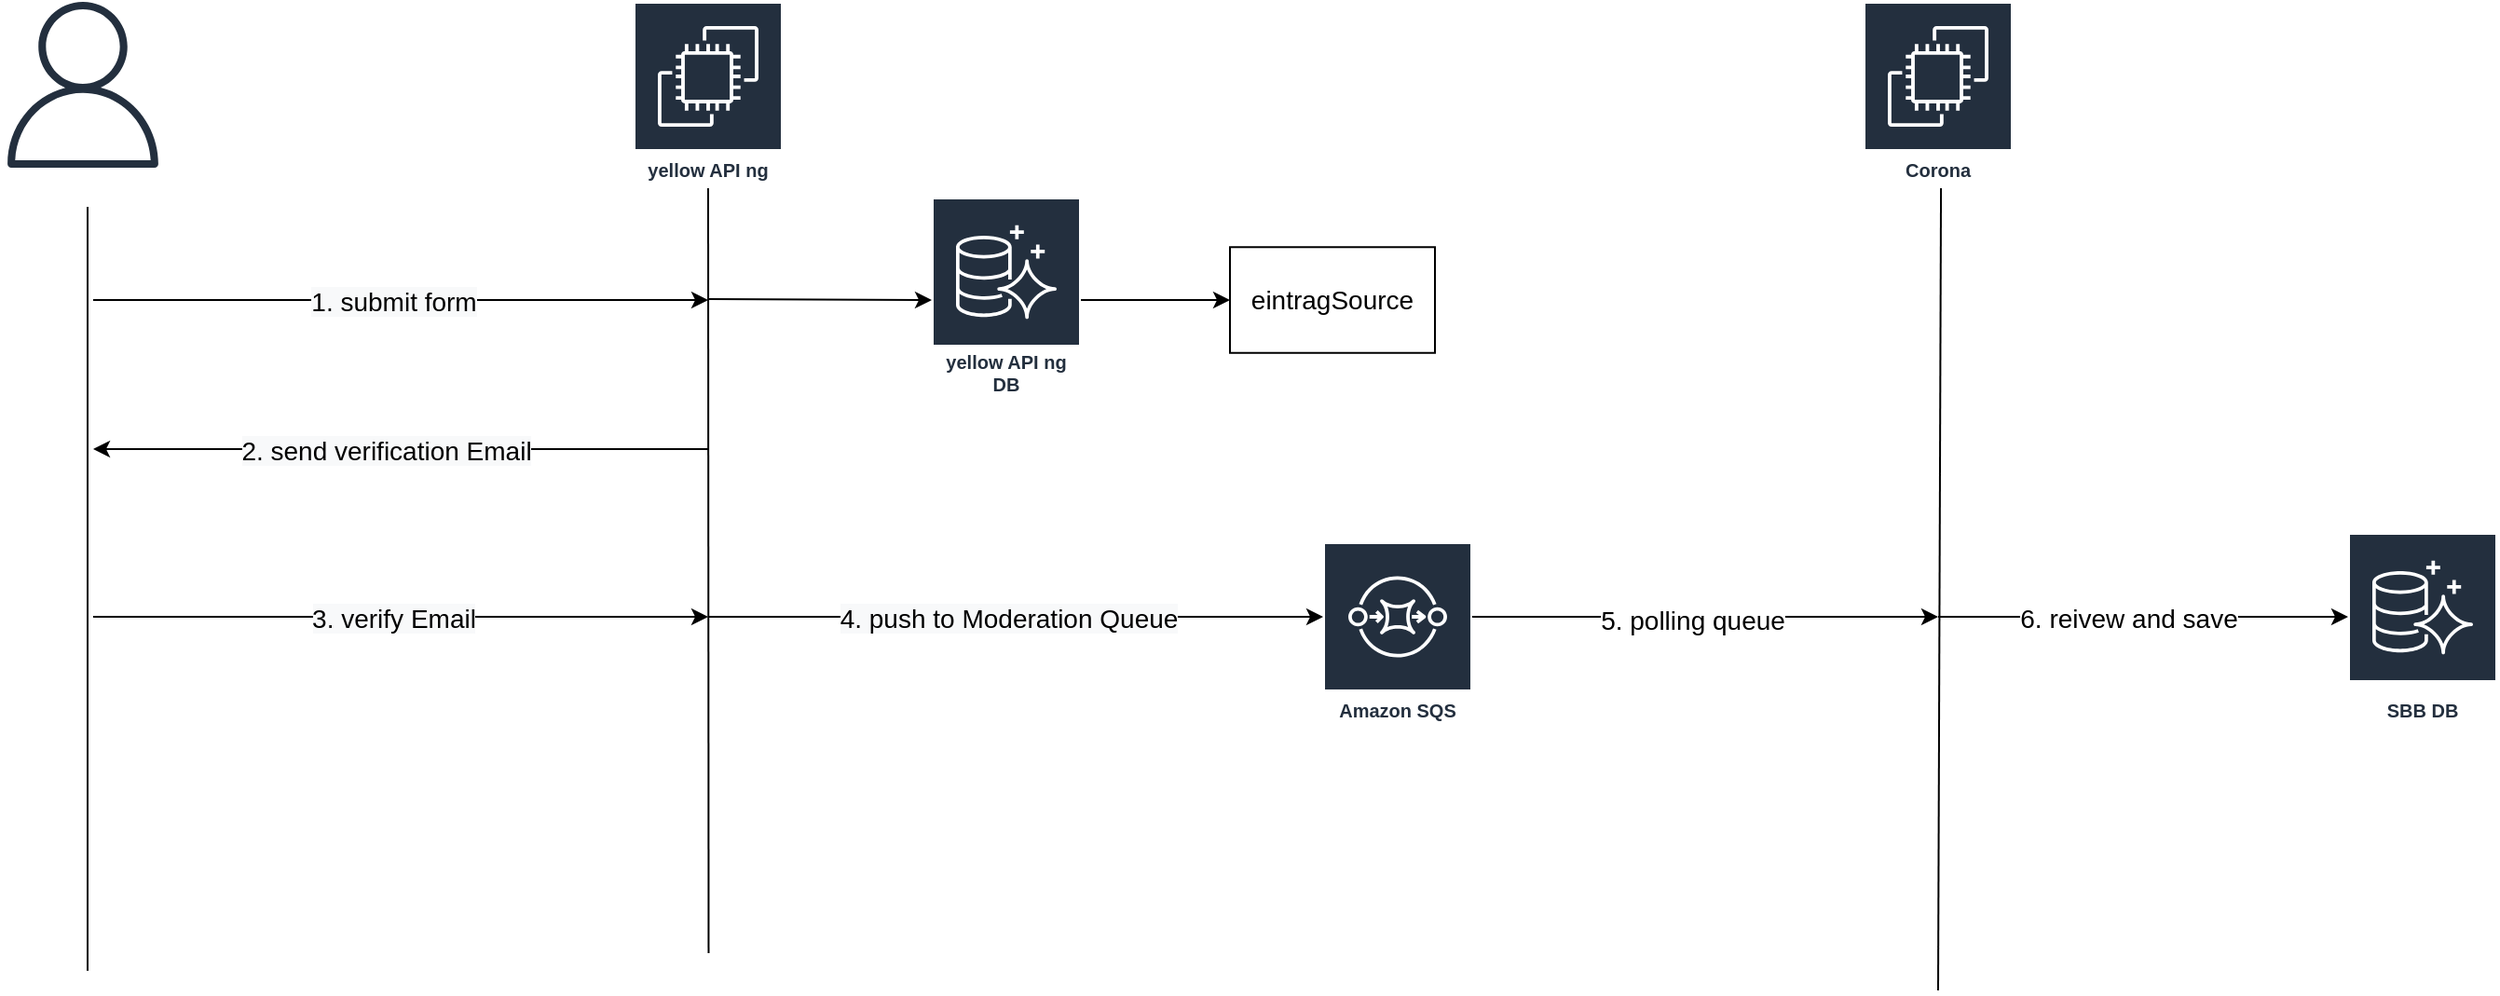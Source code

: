 <mxfile version="14.2.7" type="github" pages="3">
  <diagram id="yYB73NOs23XYgVoK8Tbj" name="create listing">
    <mxGraphModel dx="946" dy="553" grid="1" gridSize="10" guides="1" tooltips="1" connect="1" arrows="1" fold="1" page="1" pageScale="1" pageWidth="827" pageHeight="1169" math="0" shadow="0">
      <root>
        <mxCell id="0" />
        <mxCell id="1" parent="0" />
        <mxCell id="29iy6eKjMOHJ7e9zuqEV-38" value="eintragSource" style="rounded=0;whiteSpace=wrap;html=1;fontSize=14;" vertex="1" parent="1">
          <mxGeometry x="760" y="251.63" width="110" height="56.75" as="geometry" />
        </mxCell>
        <mxCell id="29iy6eKjMOHJ7e9zuqEV-58" value="Amazon SQS" style="outlineConnect=0;fontColor=#232F3E;gradientColor=none;strokeColor=#ffffff;fillColor=#232F3E;dashed=0;verticalLabelPosition=middle;verticalAlign=bottom;align=center;html=1;whiteSpace=wrap;fontSize=10;fontStyle=1;spacing=3;shape=mxgraph.aws4.productIcon;prIcon=mxgraph.aws4.sqs;" vertex="1" parent="1">
          <mxGeometry x="810" y="410" width="80" height="100" as="geometry" />
        </mxCell>
        <mxCell id="29iy6eKjMOHJ7e9zuqEV-68" value="" style="endArrow=none;html=1;fontSize=14;" edge="1" parent="1">
          <mxGeometry width="50" height="50" relative="1" as="geometry">
            <mxPoint x="147" y="640" as="sourcePoint" />
            <mxPoint x="147" y="230" as="targetPoint" />
          </mxGeometry>
        </mxCell>
        <mxCell id="29iy6eKjMOHJ7e9zuqEV-69" value="" style="endArrow=none;html=1;fontSize=14;" edge="1" parent="1">
          <mxGeometry width="50" height="50" relative="1" as="geometry">
            <mxPoint x="480.24" y="630.52" as="sourcePoint" />
            <mxPoint x="480" y="220" as="targetPoint" />
          </mxGeometry>
        </mxCell>
        <mxCell id="29iy6eKjMOHJ7e9zuqEV-70" value="" style="endArrow=classic;html=1;fontSize=14;" edge="1" parent="1">
          <mxGeometry width="50" height="50" relative="1" as="geometry">
            <mxPoint x="150" y="280" as="sourcePoint" />
            <mxPoint x="480" y="280" as="targetPoint" />
          </mxGeometry>
        </mxCell>
        <mxCell id="29iy6eKjMOHJ7e9zuqEV-71" value="&lt;span style=&quot;background-color: rgb(248 , 249 , 250)&quot;&gt;1. submit form&lt;/span&gt;" style="edgeLabel;html=1;align=center;verticalAlign=middle;resizable=0;points=[];fontSize=14;" vertex="1" connectable="0" parent="29iy6eKjMOHJ7e9zuqEV-70">
          <mxGeometry x="-0.025" y="-1" relative="1" as="geometry">
            <mxPoint as="offset" />
          </mxGeometry>
        </mxCell>
        <mxCell id="29iy6eKjMOHJ7e9zuqEV-72" value="" style="endArrow=classic;html=1;fontSize=14;" edge="1" parent="1">
          <mxGeometry width="50" height="50" relative="1" as="geometry">
            <mxPoint x="480" y="360" as="sourcePoint" />
            <mxPoint x="150" y="360" as="targetPoint" />
          </mxGeometry>
        </mxCell>
        <mxCell id="29iy6eKjMOHJ7e9zuqEV-73" value="&lt;span style=&quot;background-color: rgb(248 , 249 , 250)&quot;&gt;2. send verification Email&lt;/span&gt;" style="edgeLabel;html=1;align=center;verticalAlign=middle;resizable=0;points=[];fontSize=14;" vertex="1" connectable="0" parent="29iy6eKjMOHJ7e9zuqEV-72">
          <mxGeometry x="0.047" y="1" relative="1" as="geometry">
            <mxPoint as="offset" />
          </mxGeometry>
        </mxCell>
        <mxCell id="29iy6eKjMOHJ7e9zuqEV-75" value="" style="endArrow=classic;html=1;fontSize=14;" edge="1" parent="1">
          <mxGeometry width="50" height="50" relative="1" as="geometry">
            <mxPoint x="480" y="279.5" as="sourcePoint" />
            <mxPoint x="600" y="280" as="targetPoint" />
          </mxGeometry>
        </mxCell>
        <mxCell id="29iy6eKjMOHJ7e9zuqEV-77" value="" style="endArrow=classic;html=1;fontSize=14;" edge="1" parent="1">
          <mxGeometry width="50" height="50" relative="1" as="geometry">
            <mxPoint x="150" y="450" as="sourcePoint" />
            <mxPoint x="480" y="450" as="targetPoint" />
          </mxGeometry>
        </mxCell>
        <mxCell id="29iy6eKjMOHJ7e9zuqEV-78" value="&lt;span style=&quot;background-color: rgb(248 , 249 , 250)&quot;&gt;3. verify Email&lt;/span&gt;" style="edgeLabel;html=1;align=center;verticalAlign=middle;resizable=0;points=[];fontSize=14;" vertex="1" connectable="0" parent="29iy6eKjMOHJ7e9zuqEV-77">
          <mxGeometry x="-0.025" y="-1" relative="1" as="geometry">
            <mxPoint as="offset" />
          </mxGeometry>
        </mxCell>
        <mxCell id="29iy6eKjMOHJ7e9zuqEV-83" value="" style="endArrow=none;html=1;fontSize=14;" edge="1" parent="1">
          <mxGeometry width="50" height="50" relative="1" as="geometry">
            <mxPoint x="1140" y="650.52" as="sourcePoint" />
            <mxPoint x="1141.536" y="219.999" as="targetPoint" />
          </mxGeometry>
        </mxCell>
        <mxCell id="29iy6eKjMOHJ7e9zuqEV-84" value="" style="endArrow=classic;html=1;fontSize=14;" edge="1" parent="1">
          <mxGeometry width="50" height="50" relative="1" as="geometry">
            <mxPoint x="890" y="450" as="sourcePoint" />
            <mxPoint x="1140" y="450" as="targetPoint" />
            <Array as="points" />
          </mxGeometry>
        </mxCell>
        <mxCell id="29iy6eKjMOHJ7e9zuqEV-85" value="5. polling queue" style="edgeLabel;html=1;align=center;verticalAlign=middle;resizable=0;points=[];fontSize=14;" vertex="1" connectable="0" parent="29iy6eKjMOHJ7e9zuqEV-84">
          <mxGeometry x="-0.061" y="-2" relative="1" as="geometry">
            <mxPoint as="offset" />
          </mxGeometry>
        </mxCell>
        <mxCell id="29iy6eKjMOHJ7e9zuqEV-86" value="" style="endArrow=classic;html=1;fontSize=14;entryX=0;entryY=0.5;entryDx=0;entryDy=0;" edge="1" parent="1">
          <mxGeometry width="50" height="50" relative="1" as="geometry">
            <mxPoint x="1140" y="450" as="sourcePoint" />
            <mxPoint x="1360" y="450" as="targetPoint" />
          </mxGeometry>
        </mxCell>
        <mxCell id="29iy6eKjMOHJ7e9zuqEV-87" value="6. reivew and save" style="edgeLabel;html=1;align=center;verticalAlign=middle;resizable=0;points=[];fontSize=14;" vertex="1" connectable="0" parent="29iy6eKjMOHJ7e9zuqEV-86">
          <mxGeometry x="-0.073" y="-1" relative="1" as="geometry">
            <mxPoint as="offset" />
          </mxGeometry>
        </mxCell>
        <mxCell id="29iy6eKjMOHJ7e9zuqEV-89" value="yellow API ng" style="outlineConnect=0;fontColor=#232F3E;gradientColor=none;strokeColor=#ffffff;fillColor=#232F3E;dashed=0;verticalLabelPosition=middle;verticalAlign=bottom;align=center;html=1;whiteSpace=wrap;fontSize=10;fontStyle=1;spacing=3;shape=mxgraph.aws4.productIcon;prIcon=mxgraph.aws4.ec2;" vertex="1" parent="1">
          <mxGeometry x="440" y="120" width="80" height="100" as="geometry" />
        </mxCell>
        <mxCell id="29iy6eKjMOHJ7e9zuqEV-90" value="Corona" style="outlineConnect=0;fontColor=#232F3E;gradientColor=none;strokeColor=#ffffff;fillColor=#232F3E;dashed=0;verticalLabelPosition=middle;verticalAlign=bottom;align=center;html=1;whiteSpace=wrap;fontSize=10;fontStyle=1;spacing=3;shape=mxgraph.aws4.productIcon;prIcon=mxgraph.aws4.ec2;" vertex="1" parent="1">
          <mxGeometry x="1100" y="120" width="80" height="100" as="geometry" />
        </mxCell>
        <mxCell id="29iy6eKjMOHJ7e9zuqEV-95" style="edgeStyle=orthogonalEdgeStyle;rounded=0;orthogonalLoop=1;jettySize=auto;html=1;fontSize=14;" edge="1" parent="1" source="29iy6eKjMOHJ7e9zuqEV-91">
          <mxGeometry relative="1" as="geometry">
            <mxPoint x="760" y="280" as="targetPoint" />
          </mxGeometry>
        </mxCell>
        <mxCell id="29iy6eKjMOHJ7e9zuqEV-91" value="yellow API ng&lt;br&gt;DB" style="outlineConnect=0;fontColor=#232F3E;gradientColor=none;strokeColor=#ffffff;fillColor=#232F3E;dashed=0;verticalLabelPosition=middle;verticalAlign=bottom;align=center;html=1;whiteSpace=wrap;fontSize=10;fontStyle=1;spacing=3;shape=mxgraph.aws4.productIcon;prIcon=mxgraph.aws4.aurora;" vertex="1" parent="1">
          <mxGeometry x="600" y="225" width="80" height="110" as="geometry" />
        </mxCell>
        <mxCell id="29iy6eKjMOHJ7e9zuqEV-92" value="SBB DB&lt;br&gt;" style="outlineConnect=0;fontColor=#232F3E;gradientColor=none;strokeColor=#ffffff;fillColor=#232F3E;dashed=0;verticalLabelPosition=middle;verticalAlign=bottom;align=center;html=1;whiteSpace=wrap;fontSize=10;fontStyle=1;spacing=3;shape=mxgraph.aws4.productIcon;prIcon=mxgraph.aws4.aurora;" vertex="1" parent="1">
          <mxGeometry x="1360" y="405" width="80" height="105" as="geometry" />
        </mxCell>
        <mxCell id="29iy6eKjMOHJ7e9zuqEV-97" value="" style="outlineConnect=0;fontColor=#232F3E;gradientColor=none;fillColor=#232F3E;strokeColor=none;dashed=0;verticalLabelPosition=bottom;verticalAlign=top;align=center;html=1;fontSize=12;fontStyle=0;aspect=fixed;pointerEvents=1;shape=mxgraph.aws4.user;" vertex="1" parent="1">
          <mxGeometry x="100" y="120" width="89" height="89" as="geometry" />
        </mxCell>
        <mxCell id="29iy6eKjMOHJ7e9zuqEV-99" value="" style="endArrow=classic;html=1;fontSize=14;" edge="1" parent="1">
          <mxGeometry width="50" height="50" relative="1" as="geometry">
            <mxPoint x="480" y="450" as="sourcePoint" />
            <mxPoint x="810" y="450" as="targetPoint" />
          </mxGeometry>
        </mxCell>
        <mxCell id="29iy6eKjMOHJ7e9zuqEV-100" value="&lt;span style=&quot;background-color: rgb(248 , 249 , 250)&quot;&gt;4. push to Moderation Queue&lt;/span&gt;" style="edgeLabel;html=1;align=center;verticalAlign=middle;resizable=0;points=[];fontSize=14;" vertex="1" connectable="0" parent="29iy6eKjMOHJ7e9zuqEV-99">
          <mxGeometry x="-0.025" y="-1" relative="1" as="geometry">
            <mxPoint as="offset" />
          </mxGeometry>
        </mxCell>
      </root>
    </mxGraphModel>
  </diagram>
  <diagram id="XCCkUKaKYrXGj7cL13US" name="update listing">
    <mxGraphModel dx="946" dy="553" grid="1" gridSize="10" guides="1" tooltips="1" connect="1" arrows="1" fold="1" page="1" pageScale="1" pageWidth="1169" pageHeight="827" math="0" shadow="0">
      <root>
        <mxCell id="cihRIHrK0_mQT5GuLF_U-0" />
        <mxCell id="cihRIHrK0_mQT5GuLF_U-1" parent="cihRIHrK0_mQT5GuLF_U-0" />
        <mxCell id="F1PyZS6dUZNqGC6SLh-R-0" value="eintragSource" style="rounded=0;whiteSpace=wrap;html=1;fontSize=14;" vertex="1" parent="cihRIHrK0_mQT5GuLF_U-1">
          <mxGeometry x="760" y="220" width="110" height="56.75" as="geometry" />
        </mxCell>
        <mxCell id="F1PyZS6dUZNqGC6SLh-R-1" value="Amazon SQS" style="outlineConnect=0;fontColor=#232F3E;gradientColor=none;strokeColor=#ffffff;fillColor=#232F3E;dashed=0;verticalLabelPosition=middle;verticalAlign=bottom;align=center;html=1;whiteSpace=wrap;fontSize=10;fontStyle=1;spacing=3;shape=mxgraph.aws4.productIcon;prIcon=mxgraph.aws4.sqs;" vertex="1" parent="cihRIHrK0_mQT5GuLF_U-1">
          <mxGeometry x="810" y="410" width="80" height="100" as="geometry" />
        </mxCell>
        <mxCell id="F1PyZS6dUZNqGC6SLh-R-2" value="" style="endArrow=none;html=1;fontSize=14;" edge="1" parent="cihRIHrK0_mQT5GuLF_U-1">
          <mxGeometry width="50" height="50" relative="1" as="geometry">
            <mxPoint x="147" y="640" as="sourcePoint" />
            <mxPoint x="147" y="230" as="targetPoint" />
          </mxGeometry>
        </mxCell>
        <mxCell id="F1PyZS6dUZNqGC6SLh-R-3" value="" style="endArrow=none;html=1;fontSize=14;" edge="1" parent="cihRIHrK0_mQT5GuLF_U-1">
          <mxGeometry width="50" height="50" relative="1" as="geometry">
            <mxPoint x="480.24" y="630.52" as="sourcePoint" />
            <mxPoint x="480" y="220" as="targetPoint" />
          </mxGeometry>
        </mxCell>
        <mxCell id="F1PyZS6dUZNqGC6SLh-R-4" value="" style="endArrow=classic;html=1;fontSize=14;" edge="1" parent="cihRIHrK0_mQT5GuLF_U-1">
          <mxGeometry width="50" height="50" relative="1" as="geometry">
            <mxPoint x="150" y="280" as="sourcePoint" />
            <mxPoint x="480" y="280" as="targetPoint" />
          </mxGeometry>
        </mxCell>
        <mxCell id="F1PyZS6dUZNqGC6SLh-R-5" value="&lt;span style=&quot;background-color: rgb(248 , 249 , 250)&quot;&gt;1. submit form&lt;/span&gt;" style="edgeLabel;html=1;align=center;verticalAlign=middle;resizable=0;points=[];fontSize=14;" vertex="1" connectable="0" parent="F1PyZS6dUZNqGC6SLh-R-4">
          <mxGeometry x="-0.025" y="-1" relative="1" as="geometry">
            <mxPoint as="offset" />
          </mxGeometry>
        </mxCell>
        <mxCell id="F1PyZS6dUZNqGC6SLh-R-6" value="" style="endArrow=classic;html=1;fontSize=14;" edge="1" parent="cihRIHrK0_mQT5GuLF_U-1">
          <mxGeometry width="50" height="50" relative="1" as="geometry">
            <mxPoint x="480" y="360" as="sourcePoint" />
            <mxPoint x="150" y="360" as="targetPoint" />
          </mxGeometry>
        </mxCell>
        <mxCell id="F1PyZS6dUZNqGC6SLh-R-7" value="&lt;span style=&quot;background-color: rgb(248 , 249 , 250)&quot;&gt;2. send verification Email&lt;/span&gt;" style="edgeLabel;html=1;align=center;verticalAlign=middle;resizable=0;points=[];fontSize=14;" vertex="1" connectable="0" parent="F1PyZS6dUZNqGC6SLh-R-6">
          <mxGeometry x="0.047" y="1" relative="1" as="geometry">
            <mxPoint as="offset" />
          </mxGeometry>
        </mxCell>
        <mxCell id="F1PyZS6dUZNqGC6SLh-R-8" value="" style="endArrow=classic;html=1;fontSize=14;" edge="1" parent="cihRIHrK0_mQT5GuLF_U-1">
          <mxGeometry width="50" height="50" relative="1" as="geometry">
            <mxPoint x="480" y="279.5" as="sourcePoint" />
            <mxPoint x="600" y="280" as="targetPoint" />
          </mxGeometry>
        </mxCell>
        <mxCell id="F1PyZS6dUZNqGC6SLh-R-9" value="" style="endArrow=classic;html=1;fontSize=14;" edge="1" parent="cihRIHrK0_mQT5GuLF_U-1">
          <mxGeometry width="50" height="50" relative="1" as="geometry">
            <mxPoint x="150" y="450" as="sourcePoint" />
            <mxPoint x="480" y="450" as="targetPoint" />
          </mxGeometry>
        </mxCell>
        <mxCell id="F1PyZS6dUZNqGC6SLh-R-10" value="&lt;span style=&quot;background-color: rgb(248 , 249 , 250)&quot;&gt;3. verify Email&lt;/span&gt;" style="edgeLabel;html=1;align=center;verticalAlign=middle;resizable=0;points=[];fontSize=14;" vertex="1" connectable="0" parent="F1PyZS6dUZNqGC6SLh-R-9">
          <mxGeometry x="-0.025" y="-1" relative="1" as="geometry">
            <mxPoint as="offset" />
          </mxGeometry>
        </mxCell>
        <mxCell id="F1PyZS6dUZNqGC6SLh-R-11" value="" style="endArrow=none;html=1;fontSize=14;" edge="1" parent="cihRIHrK0_mQT5GuLF_U-1">
          <mxGeometry width="50" height="50" relative="1" as="geometry">
            <mxPoint x="1140" y="650.52" as="sourcePoint" />
            <mxPoint x="1141.536" y="219.999" as="targetPoint" />
          </mxGeometry>
        </mxCell>
        <mxCell id="F1PyZS6dUZNqGC6SLh-R-12" value="" style="endArrow=classic;html=1;fontSize=14;" edge="1" parent="cihRIHrK0_mQT5GuLF_U-1">
          <mxGeometry width="50" height="50" relative="1" as="geometry">
            <mxPoint x="890" y="450" as="sourcePoint" />
            <mxPoint x="1140" y="450" as="targetPoint" />
            <Array as="points" />
          </mxGeometry>
        </mxCell>
        <mxCell id="F1PyZS6dUZNqGC6SLh-R-13" value="5. polling queue" style="edgeLabel;html=1;align=center;verticalAlign=middle;resizable=0;points=[];fontSize=14;" vertex="1" connectable="0" parent="F1PyZS6dUZNqGC6SLh-R-12">
          <mxGeometry x="-0.061" y="-2" relative="1" as="geometry">
            <mxPoint as="offset" />
          </mxGeometry>
        </mxCell>
        <mxCell id="F1PyZS6dUZNqGC6SLh-R-14" value="" style="endArrow=classic;html=1;fontSize=14;entryX=0;entryY=0.5;entryDx=0;entryDy=0;" edge="1" parent="cihRIHrK0_mQT5GuLF_U-1">
          <mxGeometry width="50" height="50" relative="1" as="geometry">
            <mxPoint x="1140" y="450" as="sourcePoint" />
            <mxPoint x="1360" y="450" as="targetPoint" />
          </mxGeometry>
        </mxCell>
        <mxCell id="F1PyZS6dUZNqGC6SLh-R-15" value="6. reivew and save" style="edgeLabel;html=1;align=center;verticalAlign=middle;resizable=0;points=[];fontSize=14;" vertex="1" connectable="0" parent="F1PyZS6dUZNqGC6SLh-R-14">
          <mxGeometry x="-0.073" y="-1" relative="1" as="geometry">
            <mxPoint as="offset" />
          </mxGeometry>
        </mxCell>
        <mxCell id="F1PyZS6dUZNqGC6SLh-R-16" value="yellow API ng" style="outlineConnect=0;fontColor=#232F3E;gradientColor=none;strokeColor=#ffffff;fillColor=#232F3E;dashed=0;verticalLabelPosition=middle;verticalAlign=bottom;align=center;html=1;whiteSpace=wrap;fontSize=10;fontStyle=1;spacing=3;shape=mxgraph.aws4.productIcon;prIcon=mxgraph.aws4.ec2;" vertex="1" parent="cihRIHrK0_mQT5GuLF_U-1">
          <mxGeometry x="440" y="120" width="80" height="100" as="geometry" />
        </mxCell>
        <mxCell id="F1PyZS6dUZNqGC6SLh-R-17" value="Corona" style="outlineConnect=0;fontColor=#232F3E;gradientColor=none;strokeColor=#ffffff;fillColor=#232F3E;dashed=0;verticalLabelPosition=middle;verticalAlign=bottom;align=center;html=1;whiteSpace=wrap;fontSize=10;fontStyle=1;spacing=3;shape=mxgraph.aws4.productIcon;prIcon=mxgraph.aws4.ec2;" vertex="1" parent="cihRIHrK0_mQT5GuLF_U-1">
          <mxGeometry x="1100" y="120" width="80" height="100" as="geometry" />
        </mxCell>
        <mxCell id="F1PyZS6dUZNqGC6SLh-R-18" style="edgeStyle=orthogonalEdgeStyle;rounded=0;orthogonalLoop=1;jettySize=auto;html=1;fontSize=14;" edge="1" parent="cihRIHrK0_mQT5GuLF_U-1" source="F1PyZS6dUZNqGC6SLh-R-19">
          <mxGeometry relative="1" as="geometry">
            <mxPoint x="760" y="280" as="targetPoint" />
          </mxGeometry>
        </mxCell>
        <mxCell id="F1PyZS6dUZNqGC6SLh-R-19" value="yellow API ng&lt;br&gt;DB" style="outlineConnect=0;fontColor=#232F3E;gradientColor=none;strokeColor=#ffffff;fillColor=#232F3E;dashed=0;verticalLabelPosition=middle;verticalAlign=bottom;align=center;html=1;whiteSpace=wrap;fontSize=10;fontStyle=1;spacing=3;shape=mxgraph.aws4.productIcon;prIcon=mxgraph.aws4.aurora;" vertex="1" parent="cihRIHrK0_mQT5GuLF_U-1">
          <mxGeometry x="600" y="225" width="80" height="110" as="geometry" />
        </mxCell>
        <mxCell id="F1PyZS6dUZNqGC6SLh-R-20" value="SBB DB&lt;br&gt;" style="outlineConnect=0;fontColor=#232F3E;gradientColor=none;strokeColor=#ffffff;fillColor=#232F3E;dashed=0;verticalLabelPosition=middle;verticalAlign=bottom;align=center;html=1;whiteSpace=wrap;fontSize=10;fontStyle=1;spacing=3;shape=mxgraph.aws4.productIcon;prIcon=mxgraph.aws4.aurora;" vertex="1" parent="cihRIHrK0_mQT5GuLF_U-1">
          <mxGeometry x="1360" y="405" width="80" height="105" as="geometry" />
        </mxCell>
        <mxCell id="F1PyZS6dUZNqGC6SLh-R-21" value="" style="outlineConnect=0;fontColor=#232F3E;gradientColor=none;fillColor=#232F3E;strokeColor=none;dashed=0;verticalLabelPosition=bottom;verticalAlign=top;align=center;html=1;fontSize=12;fontStyle=0;aspect=fixed;pointerEvents=1;shape=mxgraph.aws4.user;" vertex="1" parent="cihRIHrK0_mQT5GuLF_U-1">
          <mxGeometry x="100" y="120" width="89" height="89" as="geometry" />
        </mxCell>
        <mxCell id="F1PyZS6dUZNqGC6SLh-R-22" value="" style="endArrow=classic;html=1;fontSize=14;" edge="1" parent="cihRIHrK0_mQT5GuLF_U-1">
          <mxGeometry width="50" height="50" relative="1" as="geometry">
            <mxPoint x="480" y="450" as="sourcePoint" />
            <mxPoint x="810" y="450" as="targetPoint" />
          </mxGeometry>
        </mxCell>
        <mxCell id="F1PyZS6dUZNqGC6SLh-R-23" value="&lt;span style=&quot;background-color: rgb(248 , 249 , 250)&quot;&gt;4. push to Moderation Queue&lt;/span&gt;" style="edgeLabel;html=1;align=center;verticalAlign=middle;resizable=0;points=[];fontSize=14;" vertex="1" connectable="0" parent="F1PyZS6dUZNqGC6SLh-R-22">
          <mxGeometry x="-0.025" y="-1" relative="1" as="geometry">
            <mxPoint as="offset" />
          </mxGeometry>
        </mxCell>
        <mxCell id="F1PyZS6dUZNqGC6SLh-R-28" value="oeffnungszeitenSource" style="rounded=0;whiteSpace=wrap;html=1;fontSize=14;" vertex="1" parent="cihRIHrK0_mQT5GuLF_U-1">
          <mxGeometry x="760" y="290" width="170" height="56.75" as="geometry" />
        </mxCell>
      </root>
    </mxGraphModel>
  </diagram>
  <diagram id="m__pCkoWrEYjWCTkNnYz" name="delete listing">
    <mxGraphModel dx="946" dy="553" grid="1" gridSize="10" guides="1" tooltips="1" connect="1" arrows="1" fold="1" page="1" pageScale="1" pageWidth="1169" pageHeight="827" math="0" shadow="0">
      <root>
        <mxCell id="5Wzk69IY9DtJVw7MCx51-0" />
        <mxCell id="5Wzk69IY9DtJVw7MCx51-1" parent="5Wzk69IY9DtJVw7MCx51-0" />
      </root>
    </mxGraphModel>
  </diagram>
</mxfile>
